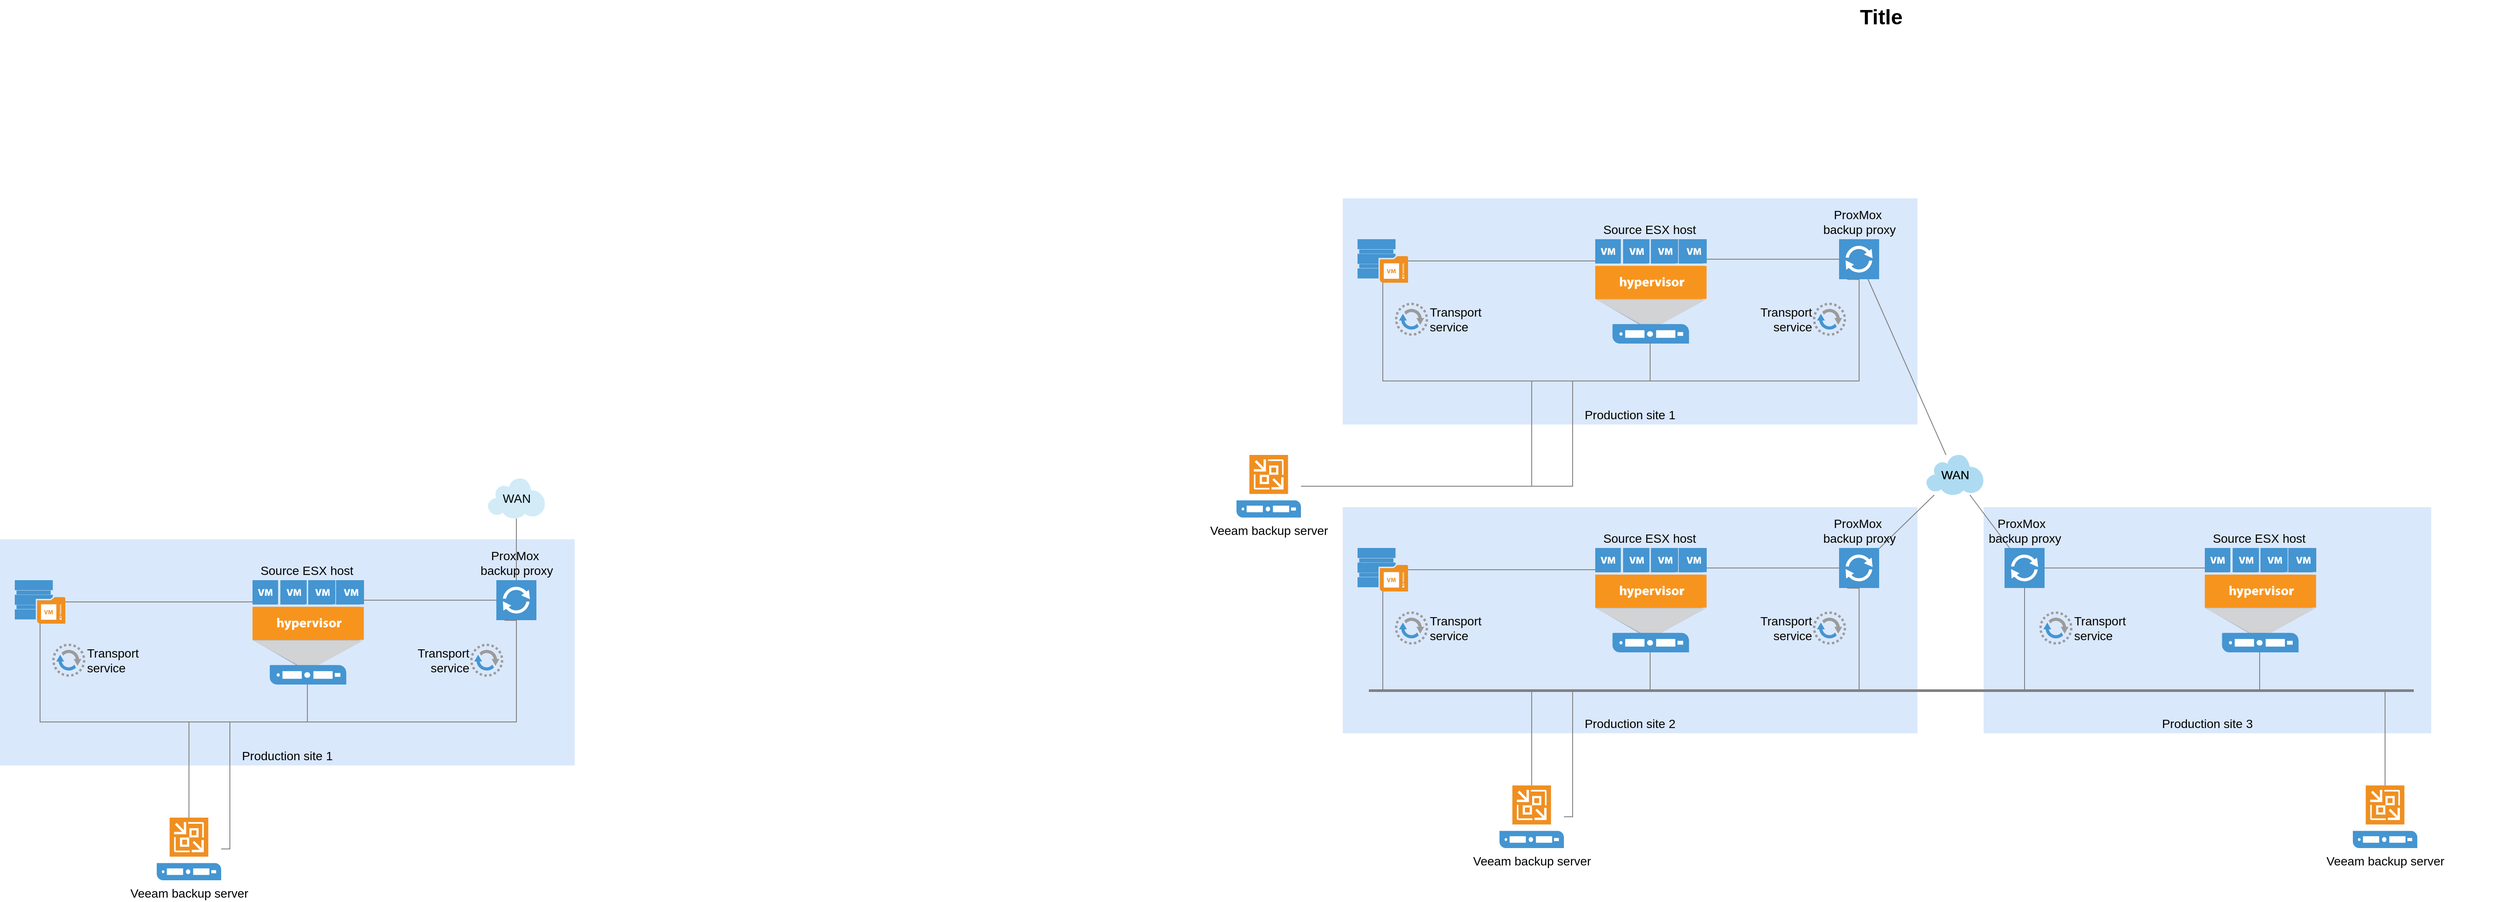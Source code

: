<mxfile version="20.6.2" type="github">
  <diagram name="Page-1" id="197159a0-c6a4-9194-75a8-e4174976684c">
    <mxGraphModel dx="2318.5" dy="636" grid="1" gridSize="10" guides="1" tooltips="1" connect="1" arrows="1" fold="1" page="1" pageScale="1.5" pageWidth="1169" pageHeight="826" background="none" math="0" shadow="0">
      <root>
        <mxCell id="0" style=";html=1;" />
        <mxCell id="1" style=";html=1;" parent="0" />
        <mxCell id="1257a543d1cacc4b-46" value="Production site 3" style="whiteSpace=wrap;html=1;fillColor=#dae8fc;fontSize=14;strokeColor=none;verticalAlign=bottom;" parent="1" vertex="1">
          <mxGeometry x="988" y="643" width="514" height="260" as="geometry" />
        </mxCell>
        <mxCell id="1257a543d1cacc4b-45" value="Production site 2" style="whiteSpace=wrap;html=1;fillColor=#dae8fc;fontSize=14;strokeColor=none;verticalAlign=bottom;" parent="1" vertex="1">
          <mxGeometry x="252" y="643" width="660" height="260" as="geometry" />
        </mxCell>
        <mxCell id="1257a543d1cacc4b-9" value="WAN" style="shadow=0;dashed=0;html=1;strokeColor=none;fillColor=#4495D1;labelPosition=center;verticalLabelPosition=middle;verticalAlign=middle;shape=mxgraph.veeam.2d.cloud;fontSize=14;align=center;" parent="1" vertex="1">
          <mxGeometry x="922" y="583" width="66" height="46" as="geometry" />
        </mxCell>
        <mxCell id="1257a543d1cacc4b-31" style="edgeStyle=elbowEdgeStyle;rounded=0;html=1;startSize=10;endSize=10;jettySize=auto;orthogonalLoop=1;fontSize=14;endArrow=none;endFill=0;strokeColor=#808080;elbow=vertical;" parent="1" source="1257a543d1cacc4b-21" target="1257a543d1cacc4b-22" edge="1">
          <mxGeometry relative="1" as="geometry" />
        </mxCell>
        <mxCell id="1257a543d1cacc4b-21" value="" style="shadow=0;dashed=0;html=1;strokeColor=none;fillColor=#4495D1;labelPosition=center;verticalLabelPosition=bottom;verticalAlign=top;shape=mxgraph.veeam.2d.backup_repository_2;fontSize=14;" parent="1" vertex="1">
          <mxGeometry x="269" y="690" width="58" height="50" as="geometry" />
        </mxCell>
        <mxCell id="1257a543d1cacc4b-30" style="edgeStyle=elbowEdgeStyle;rounded=0;html=1;startSize=10;endSize=10;jettySize=auto;orthogonalLoop=1;fontSize=14;endArrow=none;endFill=0;strokeColor=#808080;elbow=vertical;" parent="1" source="1257a543d1cacc4b-22" target="1257a543d1cacc4b-23" edge="1">
          <mxGeometry relative="1" as="geometry" />
        </mxCell>
        <mxCell id="1257a543d1cacc4b-22" value="Source ESX host" style="shadow=0;dashed=0;html=1;strokeColor=none;fillColor=#4495D1;labelPosition=center;verticalLabelPosition=top;verticalAlign=bottom;shape=mxgraph.veeam.2d.vmware_host;fontSize=14;align=center;" parent="1" vertex="1">
          <mxGeometry x="542" y="690" width="124" height="120" as="geometry" />
        </mxCell>
        <mxCell id="1257a543d1cacc4b-27" style="rounded=0;html=1;startSize=10;endSize=10;jettySize=auto;orthogonalLoop=1;fontSize=14;endArrow=none;endFill=0;strokeColor=#808080;" parent="1" source="1257a543d1cacc4b-23" target="1257a543d1cacc4b-9" edge="1">
          <mxGeometry relative="1" as="geometry" />
        </mxCell>
        <mxCell id="1257a543d1cacc4b-23" value="ProxMox&amp;nbsp;&lt;div&gt;backup&amp;nbsp;&lt;span&gt;proxy&lt;/span&gt;&lt;/div&gt;" style="shadow=0;dashed=0;html=1;strokeColor=none;fillColor=#4495D1;labelPosition=center;verticalLabelPosition=top;verticalAlign=bottom;shape=mxgraph.veeam.2d.proxy;fontSize=14;align=center;" parent="1" vertex="1">
          <mxGeometry x="822" y="690" width="46" height="46" as="geometry" />
        </mxCell>
        <mxCell id="1257a543d1cacc4b-26" style="rounded=0;html=1;startSize=10;endSize=10;jettySize=auto;orthogonalLoop=1;fontSize=14;endArrow=none;endFill=0;strokeColor=#808080;" parent="1" source="1257a543d1cacc4b-24" target="1257a543d1cacc4b-9" edge="1">
          <mxGeometry relative="1" as="geometry" />
        </mxCell>
        <mxCell id="1257a543d1cacc4b-33" style="edgeStyle=elbowEdgeStyle;rounded=0;html=1;startSize=10;endSize=10;jettySize=auto;orthogonalLoop=1;fontSize=14;endArrow=none;endFill=0;strokeColor=#808080;elbow=vertical;" parent="1" source="1257a543d1cacc4b-24" target="1257a543d1cacc4b-25" edge="1">
          <mxGeometry relative="1" as="geometry" />
        </mxCell>
        <mxCell id="1257a543d1cacc4b-24" value="ProxMox&amp;nbsp;&amp;nbsp;&lt;div&gt;backup&amp;nbsp;&lt;span&gt;proxy&lt;/span&gt;&lt;/div&gt;" style="shadow=0;dashed=0;html=1;strokeColor=none;fillColor=#4495D1;labelPosition=center;verticalLabelPosition=top;verticalAlign=bottom;shape=mxgraph.veeam.2d.proxy;fontSize=14;align=center;" parent="1" vertex="1">
          <mxGeometry x="1012.0" y="690.0" width="46" height="46" as="geometry" />
        </mxCell>
        <mxCell id="1257a543d1cacc4b-25" value="Source ESX host" style="shadow=0;dashed=0;html=1;strokeColor=none;fillColor=#4495D1;labelPosition=center;verticalLabelPosition=top;verticalAlign=bottom;shape=mxgraph.veeam.2d.hyper_v_vmware_host;fontSize=14;align=center;" parent="1" vertex="1">
          <mxGeometry x="1242.0" y="690" width="124" height="120" as="geometry" />
        </mxCell>
        <mxCell id="1257a543d1cacc4b-32" style="edgeStyle=orthogonalEdgeStyle;rounded=0;html=1;startSize=10;endSize=10;jettySize=auto;orthogonalLoop=1;fontSize=14;endArrow=none;endFill=0;strokeColor=#808080;" parent="1" source="1257a543d1cacc4b-28" target="1257a543d1cacc4b-21" edge="1">
          <mxGeometry relative="1" as="geometry">
            <mxPoint x="312" y="843" as="targetPoint" />
            <Array as="points">
              <mxPoint x="469" y="853" />
              <mxPoint x="298" y="853" />
            </Array>
          </mxGeometry>
        </mxCell>
        <mxCell id="1257a543d1cacc4b-37" style="edgeStyle=orthogonalEdgeStyle;rounded=0;html=1;startSize=10;endSize=10;jettySize=auto;orthogonalLoop=1;fontSize=14;endArrow=none;endFill=0;strokeColor=#808080;" parent="1" source="1257a543d1cacc4b-28" target="1257a543d1cacc4b-22" edge="1">
          <mxGeometry relative="1" as="geometry">
            <Array as="points">
              <mxPoint x="469" y="853" />
              <mxPoint x="605" y="853" />
            </Array>
          </mxGeometry>
        </mxCell>
        <mxCell id="1257a543d1cacc4b-38" style="edgeStyle=orthogonalEdgeStyle;rounded=0;html=1;entryX=0.202;entryY=1.004;entryPerimeter=0;startSize=10;endSize=10;jettySize=auto;orthogonalLoop=1;fontSize=14;endArrow=none;endFill=0;strokeColor=#808080;" parent="1" source="1257a543d1cacc4b-28" target="1257a543d1cacc4b-23" edge="1">
          <mxGeometry relative="1" as="geometry">
            <Array as="points">
              <mxPoint x="516" y="853" />
              <mxPoint x="845" y="853" />
              <mxPoint x="845" y="737" />
            </Array>
          </mxGeometry>
        </mxCell>
        <mxCell id="1257a543d1cacc4b-28" value="Veeam backup server" style="shadow=0;dashed=0;html=1;strokeColor=none;fillColor=#4495D1;labelPosition=center;verticalLabelPosition=bottom;verticalAlign=top;shape=mxgraph.veeam.2d.veeam_backup_and_replication_server;fontSize=14;" parent="1" vertex="1">
          <mxGeometry x="432" y="963" width="74" height="72" as="geometry" />
        </mxCell>
        <mxCell id="1257a543d1cacc4b-34" style="edgeStyle=orthogonalEdgeStyle;rounded=0;html=1;startSize=10;endSize=10;jettySize=auto;orthogonalLoop=1;fontSize=14;endArrow=none;endFill=0;strokeColor=#808080;" parent="1" source="1257a543d1cacc4b-29" target="1257a543d1cacc4b-25" edge="1">
          <mxGeometry relative="1" as="geometry">
            <Array as="points">
              <mxPoint x="1449" y="853" />
              <mxPoint x="1305" y="853" />
            </Array>
          </mxGeometry>
        </mxCell>
        <mxCell id="1257a543d1cacc4b-35" style="edgeStyle=orthogonalEdgeStyle;rounded=0;html=1;startSize=10;endSize=10;jettySize=auto;orthogonalLoop=1;fontSize=14;endArrow=none;endFill=0;strokeColor=#808080;" parent="1" source="1257a543d1cacc4b-29" target="1257a543d1cacc4b-24" edge="1">
          <mxGeometry relative="1" as="geometry">
            <Array as="points">
              <mxPoint x="1449" y="853" />
              <mxPoint x="1035" y="853" />
            </Array>
          </mxGeometry>
        </mxCell>
        <mxCell id="1257a543d1cacc4b-29" value="Veeam backup server" style="shadow=0;dashed=0;html=1;strokeColor=none;fillColor=#4495D1;labelPosition=center;verticalLabelPosition=bottom;verticalAlign=top;shape=mxgraph.veeam.2d.veeam_backup_and_replication_server;fontSize=14;" parent="1" vertex="1">
          <mxGeometry x="1412.0" y="963" width="74" height="72" as="geometry" />
        </mxCell>
        <mxCell id="1257a543d1cacc4b-40" value="Transport&lt;div&gt;service&lt;/div&gt;" style="shadow=0;dashed=0;html=1;strokeColor=none;fillColor=#4495D1;labelPosition=right;verticalLabelPosition=middle;verticalAlign=middle;shape=mxgraph.veeam.2d.data_mover;fontSize=14;align=left;" parent="1" vertex="1">
          <mxGeometry x="312" y="763" width="38" height="38" as="geometry" />
        </mxCell>
        <mxCell id="1257a543d1cacc4b-41" value="Transport&lt;div&gt;service&lt;/div&gt;" style="shadow=0;dashed=0;html=1;strokeColor=none;fillColor=#4495D1;labelPosition=left;verticalLabelPosition=middle;verticalAlign=middle;shape=mxgraph.veeam.2d.data_mover;fontSize=14;align=right;" parent="1" vertex="1">
          <mxGeometry x="792" y="763" width="38" height="38" as="geometry" />
        </mxCell>
        <mxCell id="1257a543d1cacc4b-42" value="Transport&lt;div&gt;service&lt;/div&gt;" style="shadow=0;dashed=0;html=1;strokeColor=none;fillColor=#4495D1;labelPosition=right;verticalLabelPosition=middle;verticalAlign=middle;shape=mxgraph.veeam.2d.data_mover;fontSize=14;align=left;" parent="1" vertex="1">
          <mxGeometry x="1052" y="763" width="38" height="38" as="geometry" />
        </mxCell>
        <mxCell id="1257a543d1cacc4b-50" value="" style="line;strokeWidth=3;html=1;fillColor=none;gradientColor=none;fontSize=14;strokeColor=#808080;" parent="1" vertex="1">
          <mxGeometry x="282" y="849" width="1200" height="10" as="geometry" />
        </mxCell>
        <mxCell id="1257a543d1cacc4b-51" style="edgeStyle=orthogonalEdgeStyle;rounded=0;html=1;startSize=10;endSize=10;jettySize=auto;orthogonalLoop=1;fontSize=14;endArrow=none;endFill=0;strokeColor=#808080;" parent="1" source="1257a543d1cacc4b-29" target="1257a543d1cacc4b-50" edge="1">
          <mxGeometry relative="1" as="geometry">
            <mxPoint x="516.353" y="963" as="targetPoint" />
            <mxPoint x="1449.294" y="963" as="sourcePoint" />
            <Array as="points">
              <mxPoint x="1449" y="853" />
            </Array>
          </mxGeometry>
        </mxCell>
        <mxCell id="1257a543d1cacc4b-52" value="Title" style="text;strokeColor=none;fillColor=none;html=1;fontSize=24;fontStyle=1;verticalAlign=middle;align=center;" parent="1" vertex="1">
          <mxGeometry x="160" y="60" width="1420" height="40" as="geometry" />
        </mxCell>
        <mxCell id="JXPg3g7SItw_KYU3tw7w-1" value="" style="pointerEvents=1;shadow=0;dashed=0;html=1;strokeColor=none;fillColor=#4495D1;labelPosition=center;verticalLabelPosition=bottom;verticalAlign=top;align=center;outlineConnect=0;shape=mxgraph.veeam.virtual_host;" vertex="1" parent="1">
          <mxGeometry x="542" y="690" width="128" height="120" as="geometry" />
        </mxCell>
        <mxCell id="JXPg3g7SItw_KYU3tw7w-2" value="" style="pointerEvents=1;shadow=0;dashed=0;html=1;strokeColor=none;fillColor=#4495D1;labelPosition=center;verticalLabelPosition=bottom;verticalAlign=top;align=center;outlineConnect=0;shape=mxgraph.veeam.virtual_host;" vertex="1" parent="1">
          <mxGeometry x="1242" y="690" width="128" height="120" as="geometry" />
        </mxCell>
        <mxCell id="JXPg3g7SItw_KYU3tw7w-4" value="Production site 1" style="whiteSpace=wrap;html=1;fillColor=#dae8fc;fontSize=14;strokeColor=none;verticalAlign=bottom;" vertex="1" parent="1">
          <mxGeometry x="-1290" y="680" width="660" height="260" as="geometry" />
        </mxCell>
        <mxCell id="JXPg3g7SItw_KYU3tw7w-5" value="WAN" style="shadow=0;dashed=0;html=1;strokeColor=none;fillColor=#4495D1;labelPosition=center;verticalLabelPosition=middle;verticalAlign=middle;shape=mxgraph.veeam.2d.cloud;fontSize=14;align=center;" vertex="1" parent="1">
          <mxGeometry x="-730" y="610" width="66" height="46" as="geometry" />
        </mxCell>
        <mxCell id="JXPg3g7SItw_KYU3tw7w-6" style="edgeStyle=elbowEdgeStyle;rounded=0;html=1;startSize=10;endSize=10;jettySize=auto;orthogonalLoop=1;fontSize=14;endArrow=none;endFill=0;strokeColor=#808080;elbow=vertical;" edge="1" parent="1" source="JXPg3g7SItw_KYU3tw7w-7" target="JXPg3g7SItw_KYU3tw7w-9">
          <mxGeometry relative="1" as="geometry" />
        </mxCell>
        <mxCell id="JXPg3g7SItw_KYU3tw7w-7" value="" style="shadow=0;dashed=0;html=1;strokeColor=none;fillColor=#4495D1;labelPosition=center;verticalLabelPosition=bottom;verticalAlign=top;shape=mxgraph.veeam.2d.backup_repository_2;fontSize=14;" vertex="1" parent="1">
          <mxGeometry x="-1273" y="727" width="58" height="50" as="geometry" />
        </mxCell>
        <mxCell id="JXPg3g7SItw_KYU3tw7w-8" style="edgeStyle=elbowEdgeStyle;rounded=0;html=1;startSize=10;endSize=10;jettySize=auto;orthogonalLoop=1;fontSize=14;endArrow=none;endFill=0;strokeColor=#808080;elbow=vertical;" edge="1" parent="1" source="JXPg3g7SItw_KYU3tw7w-9" target="JXPg3g7SItw_KYU3tw7w-11">
          <mxGeometry relative="1" as="geometry" />
        </mxCell>
        <mxCell id="JXPg3g7SItw_KYU3tw7w-9" value="Source ESX host" style="shadow=0;dashed=0;html=1;strokeColor=none;fillColor=#4495D1;labelPosition=center;verticalLabelPosition=top;verticalAlign=bottom;shape=mxgraph.veeam.2d.vmware_host;fontSize=14;align=center;" vertex="1" parent="1">
          <mxGeometry x="-1000" y="727" width="124" height="120" as="geometry" />
        </mxCell>
        <mxCell id="JXPg3g7SItw_KYU3tw7w-10" style="rounded=0;html=1;startSize=10;endSize=10;jettySize=auto;orthogonalLoop=1;fontSize=14;endArrow=none;endFill=0;strokeColor=#808080;" edge="1" parent="1" source="JXPg3g7SItw_KYU3tw7w-11" target="JXPg3g7SItw_KYU3tw7w-5">
          <mxGeometry relative="1" as="geometry" />
        </mxCell>
        <mxCell id="JXPg3g7SItw_KYU3tw7w-11" value="ProxMox&amp;nbsp;&lt;div&gt;backup&amp;nbsp;&lt;span&gt;proxy&lt;/span&gt;&lt;/div&gt;" style="shadow=0;dashed=0;html=1;strokeColor=none;fillColor=#4495D1;labelPosition=center;verticalLabelPosition=top;verticalAlign=bottom;shape=mxgraph.veeam.2d.proxy;fontSize=14;align=center;" vertex="1" parent="1">
          <mxGeometry x="-720" y="727" width="46" height="46" as="geometry" />
        </mxCell>
        <mxCell id="JXPg3g7SItw_KYU3tw7w-16" style="edgeStyle=orthogonalEdgeStyle;rounded=0;html=1;startSize=10;endSize=10;jettySize=auto;orthogonalLoop=1;fontSize=14;endArrow=none;endFill=0;strokeColor=#808080;" edge="1" parent="1" source="JXPg3g7SItw_KYU3tw7w-19" target="JXPg3g7SItw_KYU3tw7w-7">
          <mxGeometry relative="1" as="geometry">
            <mxPoint x="-1230" y="880" as="targetPoint" />
            <Array as="points">
              <mxPoint x="-1073" y="890" />
              <mxPoint x="-1244" y="890" />
            </Array>
          </mxGeometry>
        </mxCell>
        <mxCell id="JXPg3g7SItw_KYU3tw7w-17" style="edgeStyle=orthogonalEdgeStyle;rounded=0;html=1;startSize=10;endSize=10;jettySize=auto;orthogonalLoop=1;fontSize=14;endArrow=none;endFill=0;strokeColor=#808080;" edge="1" parent="1" source="JXPg3g7SItw_KYU3tw7w-19" target="JXPg3g7SItw_KYU3tw7w-9">
          <mxGeometry relative="1" as="geometry">
            <Array as="points">
              <mxPoint x="-1073" y="890" />
              <mxPoint x="-937" y="890" />
            </Array>
          </mxGeometry>
        </mxCell>
        <mxCell id="JXPg3g7SItw_KYU3tw7w-18" style="edgeStyle=orthogonalEdgeStyle;rounded=0;html=1;entryX=0.202;entryY=1.004;entryPerimeter=0;startSize=10;endSize=10;jettySize=auto;orthogonalLoop=1;fontSize=14;endArrow=none;endFill=0;strokeColor=#808080;" edge="1" parent="1" source="JXPg3g7SItw_KYU3tw7w-19" target="JXPg3g7SItw_KYU3tw7w-11">
          <mxGeometry relative="1" as="geometry">
            <Array as="points">
              <mxPoint x="-1026" y="890" />
              <mxPoint x="-697" y="890" />
              <mxPoint x="-697" y="774" />
            </Array>
          </mxGeometry>
        </mxCell>
        <mxCell id="JXPg3g7SItw_KYU3tw7w-19" value="Veeam backup server" style="shadow=0;dashed=0;html=1;strokeColor=none;fillColor=#4495D1;labelPosition=center;verticalLabelPosition=bottom;verticalAlign=top;shape=mxgraph.veeam.2d.veeam_backup_and_replication_server;fontSize=14;" vertex="1" parent="1">
          <mxGeometry x="-1110" y="1000" width="74" height="72" as="geometry" />
        </mxCell>
        <mxCell id="JXPg3g7SItw_KYU3tw7w-23" value="Transport&lt;div&gt;service&lt;/div&gt;" style="shadow=0;dashed=0;html=1;strokeColor=none;fillColor=#4495D1;labelPosition=right;verticalLabelPosition=middle;verticalAlign=middle;shape=mxgraph.veeam.2d.data_mover;fontSize=14;align=left;" vertex="1" parent="1">
          <mxGeometry x="-1230" y="800" width="38" height="38" as="geometry" />
        </mxCell>
        <mxCell id="JXPg3g7SItw_KYU3tw7w-24" value="Transport&lt;div&gt;service&lt;/div&gt;" style="shadow=0;dashed=0;html=1;strokeColor=none;fillColor=#4495D1;labelPosition=left;verticalLabelPosition=middle;verticalAlign=middle;shape=mxgraph.veeam.2d.data_mover;fontSize=14;align=right;" vertex="1" parent="1">
          <mxGeometry x="-750" y="800" width="38" height="38" as="geometry" />
        </mxCell>
        <mxCell id="JXPg3g7SItw_KYU3tw7w-28" value="" style="pointerEvents=1;shadow=0;dashed=0;html=1;strokeColor=none;fillColor=#4495D1;labelPosition=center;verticalLabelPosition=bottom;verticalAlign=top;align=center;outlineConnect=0;shape=mxgraph.veeam.virtual_host;" vertex="1" parent="1">
          <mxGeometry x="-1000" y="727" width="128" height="120" as="geometry" />
        </mxCell>
        <mxCell id="JXPg3g7SItw_KYU3tw7w-30" value="Production site 1" style="whiteSpace=wrap;html=1;fillColor=#dae8fc;fontSize=14;strokeColor=none;verticalAlign=bottom;" vertex="1" parent="1">
          <mxGeometry x="252" y="288" width="660" height="260" as="geometry" />
        </mxCell>
        <mxCell id="JXPg3g7SItw_KYU3tw7w-31" value="WAN" style="shadow=0;dashed=0;html=1;strokeColor=none;fillColor=#4495D1;labelPosition=center;verticalLabelPosition=middle;verticalAlign=middle;shape=mxgraph.veeam.2d.cloud;fontSize=14;align=center;" vertex="1" parent="1">
          <mxGeometry x="922" y="583" width="66" height="46" as="geometry" />
        </mxCell>
        <mxCell id="JXPg3g7SItw_KYU3tw7w-32" style="edgeStyle=elbowEdgeStyle;rounded=0;html=1;startSize=10;endSize=10;jettySize=auto;orthogonalLoop=1;fontSize=14;endArrow=none;endFill=0;strokeColor=#808080;elbow=vertical;" edge="1" parent="1" source="JXPg3g7SItw_KYU3tw7w-33" target="JXPg3g7SItw_KYU3tw7w-35">
          <mxGeometry relative="1" as="geometry" />
        </mxCell>
        <mxCell id="JXPg3g7SItw_KYU3tw7w-33" value="" style="shadow=0;dashed=0;html=1;strokeColor=none;fillColor=#4495D1;labelPosition=center;verticalLabelPosition=bottom;verticalAlign=top;shape=mxgraph.veeam.2d.backup_repository_2;fontSize=14;" vertex="1" parent="1">
          <mxGeometry x="269" y="335" width="58" height="50" as="geometry" />
        </mxCell>
        <mxCell id="JXPg3g7SItw_KYU3tw7w-34" style="edgeStyle=elbowEdgeStyle;rounded=0;html=1;startSize=10;endSize=10;jettySize=auto;orthogonalLoop=1;fontSize=14;endArrow=none;endFill=0;strokeColor=#808080;elbow=vertical;" edge="1" parent="1" source="JXPg3g7SItw_KYU3tw7w-35" target="JXPg3g7SItw_KYU3tw7w-37">
          <mxGeometry relative="1" as="geometry" />
        </mxCell>
        <mxCell id="JXPg3g7SItw_KYU3tw7w-35" value="Source ESX host" style="shadow=0;dashed=0;html=1;strokeColor=none;fillColor=#4495D1;labelPosition=center;verticalLabelPosition=top;verticalAlign=bottom;shape=mxgraph.veeam.2d.vmware_host;fontSize=14;align=center;" vertex="1" parent="1">
          <mxGeometry x="542" y="335" width="124" height="120" as="geometry" />
        </mxCell>
        <mxCell id="JXPg3g7SItw_KYU3tw7w-36" style="rounded=0;html=1;startSize=10;endSize=10;jettySize=auto;orthogonalLoop=1;fontSize=14;endArrow=none;endFill=0;strokeColor=#808080;" edge="1" parent="1" source="JXPg3g7SItw_KYU3tw7w-37" target="JXPg3g7SItw_KYU3tw7w-31">
          <mxGeometry relative="1" as="geometry" />
        </mxCell>
        <mxCell id="JXPg3g7SItw_KYU3tw7w-37" value="ProxMox&amp;nbsp;&lt;div&gt;backup&amp;nbsp;&lt;span&gt;proxy&lt;/span&gt;&lt;/div&gt;" style="shadow=0;dashed=0;html=1;strokeColor=none;fillColor=#4495D1;labelPosition=center;verticalLabelPosition=top;verticalAlign=bottom;shape=mxgraph.veeam.2d.proxy;fontSize=14;align=center;" vertex="1" parent="1">
          <mxGeometry x="822" y="335" width="46" height="46" as="geometry" />
        </mxCell>
        <mxCell id="JXPg3g7SItw_KYU3tw7w-38" style="edgeStyle=orthogonalEdgeStyle;rounded=0;html=1;startSize=10;endSize=10;jettySize=auto;orthogonalLoop=1;fontSize=14;endArrow=none;endFill=0;strokeColor=#808080;" edge="1" parent="1" source="JXPg3g7SItw_KYU3tw7w-41" target="JXPg3g7SItw_KYU3tw7w-33">
          <mxGeometry relative="1" as="geometry">
            <mxPoint x="312" y="488" as="targetPoint" />
            <Array as="points">
              <mxPoint x="469" y="498" />
              <mxPoint x="298" y="498" />
            </Array>
          </mxGeometry>
        </mxCell>
        <mxCell id="JXPg3g7SItw_KYU3tw7w-39" style="edgeStyle=orthogonalEdgeStyle;rounded=0;html=1;startSize=10;endSize=10;jettySize=auto;orthogonalLoop=1;fontSize=14;endArrow=none;endFill=0;strokeColor=#808080;" edge="1" parent="1" source="JXPg3g7SItw_KYU3tw7w-41" target="JXPg3g7SItw_KYU3tw7w-35">
          <mxGeometry relative="1" as="geometry">
            <Array as="points">
              <mxPoint x="469" y="498" />
              <mxPoint x="605" y="498" />
            </Array>
          </mxGeometry>
        </mxCell>
        <mxCell id="JXPg3g7SItw_KYU3tw7w-40" style="edgeStyle=orthogonalEdgeStyle;rounded=0;html=1;entryX=0.202;entryY=1.004;entryPerimeter=0;startSize=10;endSize=10;jettySize=auto;orthogonalLoop=1;fontSize=14;endArrow=none;endFill=0;strokeColor=#808080;" edge="1" parent="1" source="JXPg3g7SItw_KYU3tw7w-41" target="JXPg3g7SItw_KYU3tw7w-37">
          <mxGeometry relative="1" as="geometry">
            <Array as="points">
              <mxPoint x="516" y="498" />
              <mxPoint x="845" y="498" />
              <mxPoint x="845" y="382" />
            </Array>
          </mxGeometry>
        </mxCell>
        <mxCell id="JXPg3g7SItw_KYU3tw7w-41" value="Veeam backup server" style="shadow=0;dashed=0;html=1;strokeColor=none;fillColor=#4495D1;labelPosition=center;verticalLabelPosition=bottom;verticalAlign=top;shape=mxgraph.veeam.2d.veeam_backup_and_replication_server;fontSize=14;" vertex="1" parent="1">
          <mxGeometry x="130" y="583" width="74" height="72" as="geometry" />
        </mxCell>
        <mxCell id="JXPg3g7SItw_KYU3tw7w-42" value="Transport&lt;div&gt;service&lt;/div&gt;" style="shadow=0;dashed=0;html=1;strokeColor=none;fillColor=#4495D1;labelPosition=right;verticalLabelPosition=middle;verticalAlign=middle;shape=mxgraph.veeam.2d.data_mover;fontSize=14;align=left;" vertex="1" parent="1">
          <mxGeometry x="312" y="408" width="38" height="38" as="geometry" />
        </mxCell>
        <mxCell id="JXPg3g7SItw_KYU3tw7w-43" value="Transport&lt;div&gt;service&lt;/div&gt;" style="shadow=0;dashed=0;html=1;strokeColor=none;fillColor=#4495D1;labelPosition=left;verticalLabelPosition=middle;verticalAlign=middle;shape=mxgraph.veeam.2d.data_mover;fontSize=14;align=right;" vertex="1" parent="1">
          <mxGeometry x="792" y="408" width="38" height="38" as="geometry" />
        </mxCell>
        <mxCell id="JXPg3g7SItw_KYU3tw7w-44" value="" style="pointerEvents=1;shadow=0;dashed=0;html=1;strokeColor=none;fillColor=#4495D1;labelPosition=center;verticalLabelPosition=bottom;verticalAlign=top;align=center;outlineConnect=0;shape=mxgraph.veeam.virtual_host;" vertex="1" parent="1">
          <mxGeometry x="542" y="335" width="128" height="120" as="geometry" />
        </mxCell>
      </root>
    </mxGraphModel>
  </diagram>
</mxfile>
